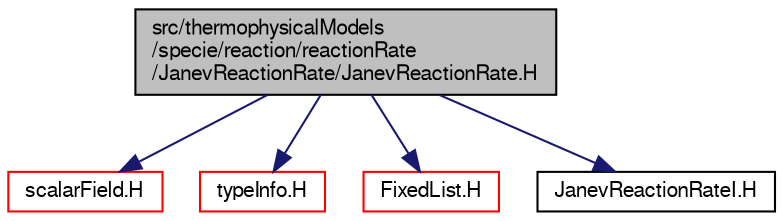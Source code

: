 digraph "src/thermophysicalModels/specie/reaction/reactionRate/JanevReactionRate/JanevReactionRate.H"
{
  bgcolor="transparent";
  edge [fontname="FreeSans",fontsize="10",labelfontname="FreeSans",labelfontsize="10"];
  node [fontname="FreeSans",fontsize="10",shape=record];
  Node0 [label="src/thermophysicalModels\l/specie/reaction/reactionRate\l/JanevReactionRate/JanevReactionRate.H",height=0.2,width=0.4,color="black", fillcolor="grey75", style="filled", fontcolor="black"];
  Node0 -> Node1 [color="midnightblue",fontsize="10",style="solid",fontname="FreeSans"];
  Node1 [label="scalarField.H",height=0.2,width=0.4,color="red",URL="$a09656.html"];
  Node0 -> Node81 [color="midnightblue",fontsize="10",style="solid",fontname="FreeSans"];
  Node81 [label="typeInfo.H",height=0.2,width=0.4,color="red",URL="$a09341.html"];
  Node0 -> Node82 [color="midnightblue",fontsize="10",style="solid",fontname="FreeSans"];
  Node82 [label="FixedList.H",height=0.2,width=0.4,color="red",URL="$a08642.html"];
  Node0 -> Node90 [color="midnightblue",fontsize="10",style="solid",fontname="FreeSans"];
  Node90 [label="JanevReactionRateI.H",height=0.2,width=0.4,color="black",URL="$a16511.html"];
}

